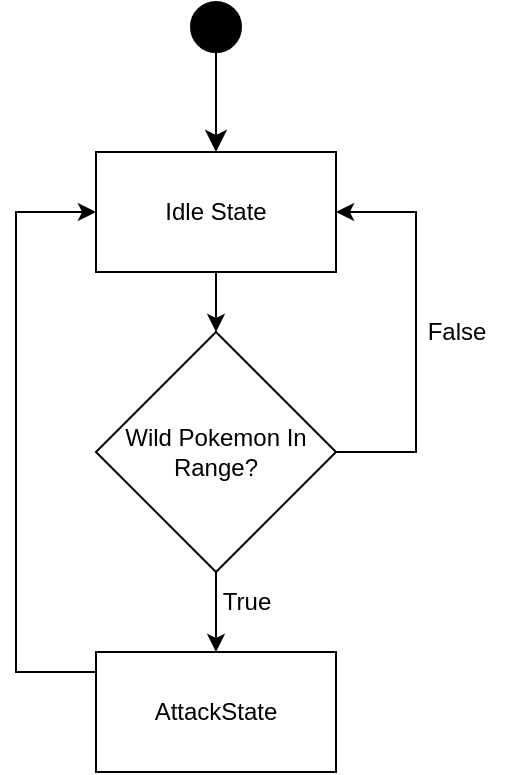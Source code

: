 <mxfile version="20.3.0" type="device"><diagram id="C5RBs43oDa-KdzZeNtuy" name="Page-1"><mxGraphModel dx="377" dy="641" grid="1" gridSize="10" guides="1" tooltips="1" connect="1" arrows="1" fold="1" page="1" pageScale="1" pageWidth="827" pageHeight="1169" math="0" shadow="0"><root><mxCell id="WIyWlLk6GJQsqaUBKTNV-0"/><mxCell id="WIyWlLk6GJQsqaUBKTNV-1" parent="WIyWlLk6GJQsqaUBKTNV-0"/><mxCell id="WIyWlLk6GJQsqaUBKTNV-2" value="" style="rounded=0;html=1;jettySize=auto;orthogonalLoop=1;fontSize=11;endArrow=classic;endFill=1;endSize=8;strokeWidth=1;shadow=0;labelBackgroundColor=none;edgeStyle=orthogonalEdgeStyle;" parent="WIyWlLk6GJQsqaUBKTNV-1" edge="1"><mxGeometry relative="1" as="geometry"><mxPoint x="220" y="120" as="sourcePoint"/><mxPoint x="220" y="170" as="targetPoint"/></mxGeometry></mxCell><mxCell id="XE_5skGQBwxOYDbk02Yf-0" value="" style="ellipse;whiteSpace=wrap;html=1;aspect=fixed;fillColor=#000000;" vertex="1" parent="WIyWlLk6GJQsqaUBKTNV-1"><mxGeometry x="207.5" y="95" width="25" height="25" as="geometry"/></mxCell><mxCell id="XE_5skGQBwxOYDbk02Yf-3" style="edgeStyle=orthogonalEdgeStyle;rounded=0;orthogonalLoop=1;jettySize=auto;html=1;exitX=0.5;exitY=1;exitDx=0;exitDy=0;entryX=0.5;entryY=0;entryDx=0;entryDy=0;endArrow=classic;endFill=1;" edge="1" parent="WIyWlLk6GJQsqaUBKTNV-1" source="XE_5skGQBwxOYDbk02Yf-1" target="XE_5skGQBwxOYDbk02Yf-2"><mxGeometry relative="1" as="geometry"/></mxCell><mxCell id="XE_5skGQBwxOYDbk02Yf-1" value="Idle State" style="rounded=0;whiteSpace=wrap;html=1;fillColor=#FFFFFF;" vertex="1" parent="WIyWlLk6GJQsqaUBKTNV-1"><mxGeometry x="160" y="170" width="120" height="60" as="geometry"/></mxCell><mxCell id="XE_5skGQBwxOYDbk02Yf-4" style="edgeStyle=orthogonalEdgeStyle;rounded=0;orthogonalLoop=1;jettySize=auto;html=1;exitX=1;exitY=0.5;exitDx=0;exitDy=0;entryX=1;entryY=0.5;entryDx=0;entryDy=0;endArrow=classic;endFill=1;" edge="1" parent="WIyWlLk6GJQsqaUBKTNV-1" source="XE_5skGQBwxOYDbk02Yf-2" target="XE_5skGQBwxOYDbk02Yf-1"><mxGeometry relative="1" as="geometry"><Array as="points"><mxPoint x="280" y="320"/><mxPoint x="320" y="320"/><mxPoint x="320" y="200"/></Array></mxGeometry></mxCell><mxCell id="XE_5skGQBwxOYDbk02Yf-7" style="edgeStyle=orthogonalEdgeStyle;rounded=0;orthogonalLoop=1;jettySize=auto;html=1;exitX=0.5;exitY=1;exitDx=0;exitDy=0;entryX=0.5;entryY=0;entryDx=0;entryDy=0;endArrow=classic;endFill=1;" edge="1" parent="WIyWlLk6GJQsqaUBKTNV-1" source="XE_5skGQBwxOYDbk02Yf-2" target="XE_5skGQBwxOYDbk02Yf-6"><mxGeometry relative="1" as="geometry"/></mxCell><mxCell id="XE_5skGQBwxOYDbk02Yf-2" value="Wild Pokemon In Range?" style="rhombus;whiteSpace=wrap;html=1;fillColor=#FFFFFF;" vertex="1" parent="WIyWlLk6GJQsqaUBKTNV-1"><mxGeometry x="160" y="260" width="120" height="120" as="geometry"/></mxCell><mxCell id="XE_5skGQBwxOYDbk02Yf-5" value="False" style="text;html=1;align=center;verticalAlign=middle;resizable=0;points=[];autosize=1;strokeColor=none;fillColor=none;" vertex="1" parent="WIyWlLk6GJQsqaUBKTNV-1"><mxGeometry x="315" y="245" width="50" height="30" as="geometry"/></mxCell><mxCell id="XE_5skGQBwxOYDbk02Yf-9" style="edgeStyle=orthogonalEdgeStyle;rounded=0;orthogonalLoop=1;jettySize=auto;html=1;exitX=0;exitY=0.5;exitDx=0;exitDy=0;entryX=0;entryY=0.5;entryDx=0;entryDy=0;endArrow=classic;endFill=1;" edge="1" parent="WIyWlLk6GJQsqaUBKTNV-1" source="XE_5skGQBwxOYDbk02Yf-6" target="XE_5skGQBwxOYDbk02Yf-1"><mxGeometry relative="1" as="geometry"><Array as="points"><mxPoint x="120" y="430"/><mxPoint x="120" y="200"/></Array></mxGeometry></mxCell><mxCell id="XE_5skGQBwxOYDbk02Yf-6" value="AttackState" style="rounded=0;whiteSpace=wrap;html=1;fillColor=#FFFFFF;" vertex="1" parent="WIyWlLk6GJQsqaUBKTNV-1"><mxGeometry x="160" y="420" width="120" height="60" as="geometry"/></mxCell><mxCell id="XE_5skGQBwxOYDbk02Yf-8" value="True" style="text;html=1;align=center;verticalAlign=middle;resizable=0;points=[];autosize=1;strokeColor=none;fillColor=none;" vertex="1" parent="WIyWlLk6GJQsqaUBKTNV-1"><mxGeometry x="210" y="380" width="50" height="30" as="geometry"/></mxCell></root></mxGraphModel></diagram></mxfile>